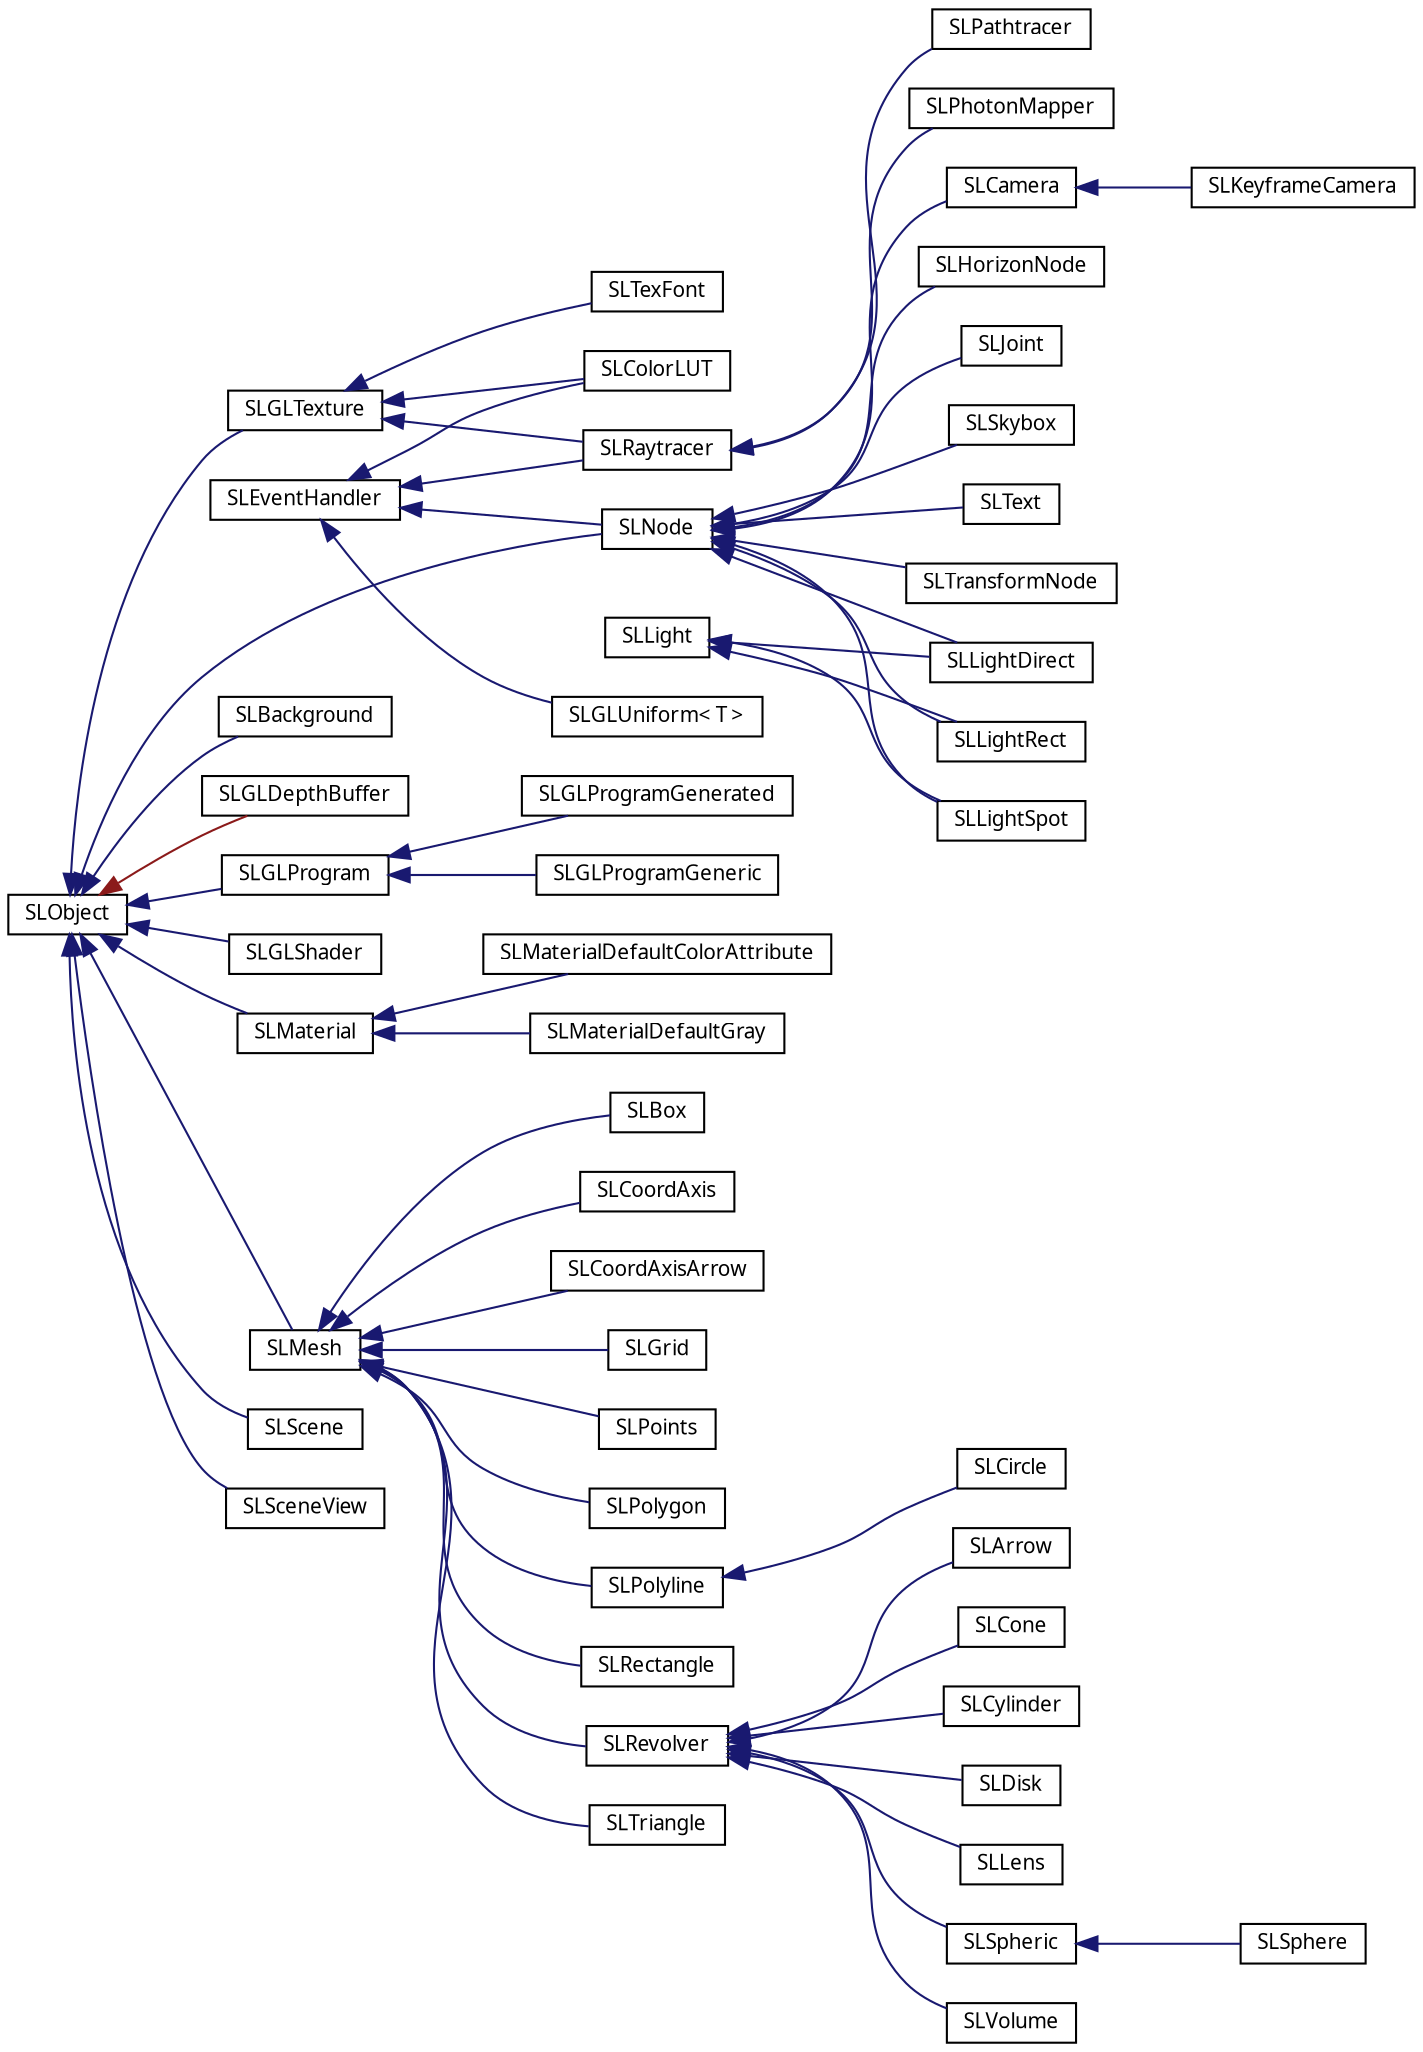 digraph "Graphical Class Hierarchy"
{
 // LATEX_PDF_SIZE
  edge [fontname="Arial.ttf",fontsize="10",labelfontname="Arial.ttf",labelfontsize="10"];
  node [fontname="Arial.ttf",fontsize="10",shape=record];
  rankdir="LR";
  Node105 [label="SLEventHandler",height=0.2,width=0.4,color="black", fillcolor="white", style="filled",URL="$class_s_l_event_handler.html",tooltip="Virtual Eventhandler class."];
  Node105 -> Node8 [dir="back",color="midnightblue",fontsize="10",style="solid",fontname="Arial.ttf"];
  Node8 [label="SLColorLUT",height=0.2,width=0.4,color="black", fillcolor="white", style="filled",URL="$class_s_l_color_l_u_t.html",tooltip="SLColorLUT defines a lookup table as an 1D texture of (256) RGBA values."];
  Node105 -> Node106 [dir="back",color="midnightblue",fontsize="10",style="solid",fontname="Arial.ttf"];
  Node106 [label="SLGLUniform\< T \>",height=0.2,width=0.4,color="black", fillcolor="white", style="filled",URL="$class_s_l_g_l_uniform.html",tooltip="Template for a single GLSL uniform variable."];
  Node105 -> Node36 [dir="back",color="midnightblue",fontsize="10",style="solid",fontname="Arial.ttf"];
  Node36 [label="SLNode",height=0.2,width=0.4,color="black", fillcolor="white", style="filled",URL="$class_s_l_node.html",tooltip="SLNode represents a node in a hierarchical scene graph."];
  Node36 -> Node37 [dir="back",color="midnightblue",fontsize="10",style="solid",fontname="Arial.ttf"];
  Node37 [label="SLCamera",height=0.2,width=0.4,color="black", fillcolor="white", style="filled",URL="$class_s_l_camera.html",tooltip="Active or visible camera node class."];
  Node37 -> Node38 [dir="back",color="midnightblue",fontsize="10",style="solid",fontname="Arial.ttf"];
  Node38 [label="SLKeyframeCamera",height=0.2,width=0.4,color="black", fillcolor="white", style="filled",URL="$class_s_l_keyframe_camera.html",tooltip=" "];
  Node36 -> Node39 [dir="back",color="midnightblue",fontsize="10",style="solid",fontname="Arial.ttf"];
  Node39 [label="SLHorizonNode",height=0.2,width=0.4,color="black", fillcolor="white", style="filled",URL="$class_s_l_horizon_node.html",tooltip=" "];
  Node36 -> Node40 [dir="back",color="midnightblue",fontsize="10",style="solid",fontname="Arial.ttf"];
  Node40 [label="SLJoint",height=0.2,width=0.4,color="black", fillcolor="white", style="filled",URL="$class_s_l_joint.html",tooltip="Specialized SLNode that represents a single joint (or bone) in a skeleton."];
  Node36 -> Node41 [dir="back",color="midnightblue",fontsize="10",style="solid",fontname="Arial.ttf"];
  Node41 [label="SLLightDirect",height=0.2,width=0.4,color="black", fillcolor="white", style="filled",URL="$class_s_l_light_direct.html",tooltip="SLLightDirect class for a directional light source."];
  Node36 -> Node42 [dir="back",color="midnightblue",fontsize="10",style="solid",fontname="Arial.ttf"];
  Node42 [label="SLLightRect",height=0.2,width=0.4,color="black", fillcolor="white", style="filled",URL="$class_s_l_light_rect.html",tooltip="Light node class for a rectangular light source."];
  Node36 -> Node43 [dir="back",color="midnightblue",fontsize="10",style="solid",fontname="Arial.ttf"];
  Node43 [label="SLLightSpot",height=0.2,width=0.4,color="black", fillcolor="white", style="filled",URL="$class_s_l_light_spot.html",tooltip="SLLightSpot class for a spot light source."];
  Node36 -> Node44 [dir="back",color="midnightblue",fontsize="10",style="solid",fontname="Arial.ttf"];
  Node44 [label="SLSkybox",height=0.2,width=0.4,color="black", fillcolor="white", style="filled",URL="$class_s_l_skybox.html",tooltip="Skybox node class with a SLBox mesh."];
  Node36 -> Node45 [dir="back",color="midnightblue",fontsize="10",style="solid",fontname="Arial.ttf"];
  Node45 [label="SLText",height=0.2,width=0.4,color="black", fillcolor="white", style="filled",URL="$class_s_l_text.html",tooltip="SLText creates a mesh using a textured font from SLTexFont."];
  Node36 -> Node46 [dir="back",color="midnightblue",fontsize="10",style="solid",fontname="Arial.ttf"];
  Node46 [label="SLTransformNode",height=0.2,width=0.4,color="black", fillcolor="white", style="filled",URL="$class_s_l_transform_node.html",tooltip="Class that holds all visible gizmo node during mouse transforms."];
  Node105 -> Node9 [dir="back",color="midnightblue",fontsize="10",style="solid",fontname="Arial.ttf"];
  Node9 [label="SLRaytracer",height=0.2,width=0.4,color="black", fillcolor="white", style="filled",URL="$class_s_l_raytracer.html",tooltip="SLRaytracer hold all the methods for Whitted style Ray Tracing."];
  Node9 -> Node10 [dir="back",color="midnightblue",fontsize="10",style="solid",fontname="Arial.ttf"];
  Node10 [label="SLPathtracer",height=0.2,width=0.4,color="black", fillcolor="white", style="filled",URL="$class_s_l_pathtracer.html",tooltip="Classic Monte Carlo Pathtracing algorithm for real global illumination."];
  Node9 -> Node11 [dir="back",color="midnightblue",fontsize="10",style="solid",fontname="Arial.ttf"];
  Node11 [label="SLPhotonMapper",height=0.2,width=0.4,color="black", fillcolor="white", style="filled",URL="$class_s_l_photon_mapper.html",tooltip=" "];
  Node74 [label="SLLight",height=0.2,width=0.4,color="black", fillcolor="white", style="filled",URL="$class_s_l_light.html",tooltip="Abstract Light class for OpenGL light sources."];
  Node74 -> Node41 [dir="back",color="midnightblue",fontsize="10",style="solid",fontname="Arial.ttf"];
  Node74 -> Node42 [dir="back",color="midnightblue",fontsize="10",style="solid",fontname="Arial.ttf"];
  Node74 -> Node43 [dir="back",color="midnightblue",fontsize="10",style="solid",fontname="Arial.ttf"];
  Node0 [label="SLObject",height=0.2,width=0.4,color="black", fillcolor="white", style="filled",URL="$class_s_l_object.html",tooltip="Base class for all other classes."];
  Node0 -> Node1 [dir="back",color="midnightblue",fontsize="10",style="solid",fontname="Arial.ttf"];
  Node1 [label="SLBackground",height=0.2,width=0.4,color="black", fillcolor="white", style="filled",URL="$class_s_l_background.html",tooltip="Defines a 2D-Background for the OpenGL framebuffer background."];
  Node0 -> Node2 [dir="back",color="firebrick4",fontsize="10",style="solid",fontname="Arial.ttf"];
  Node2 [label="SLGLDepthBuffer",height=0.2,width=0.4,color="black", fillcolor="white", style="filled",URL="$class_s_l_g_l_depth_buffer.html",tooltip=" "];
  Node0 -> Node3 [dir="back",color="midnightblue",fontsize="10",style="solid",fontname="Arial.ttf"];
  Node3 [label="SLGLProgram",height=0.2,width=0.4,color="black", fillcolor="white", style="filled",URL="$class_s_l_g_l_program.html",tooltip="Encapsulation of an OpenGL shader program object."];
  Node3 -> Node4 [dir="back",color="midnightblue",fontsize="10",style="solid",fontname="Arial.ttf"];
  Node4 [label="SLGLProgramGenerated",height=0.2,width=0.4,color="black", fillcolor="white", style="filled",URL="$class_s_l_g_l_program_generated.html",tooltip="Generated Shader Program class inherited from SLGLProgram."];
  Node3 -> Node5 [dir="back",color="midnightblue",fontsize="10",style="solid",fontname="Arial.ttf"];
  Node5 [label="SLGLProgramGeneric",height=0.2,width=0.4,color="black", fillcolor="white", style="filled",URL="$class_s_l_g_l_program_generic.html",tooltip="Generic Shader Program class inherited from SLGLProgram."];
  Node0 -> Node6 [dir="back",color="midnightblue",fontsize="10",style="solid",fontname="Arial.ttf"];
  Node6 [label="SLGLShader",height=0.2,width=0.4,color="black", fillcolor="white", style="filled",URL="$class_s_l_g_l_shader.html",tooltip="Encapsulation of an OpenGL shader object."];
  Node0 -> Node7 [dir="back",color="midnightblue",fontsize="10",style="solid",fontname="Arial.ttf"];
  Node7 [label="SLGLTexture",height=0.2,width=0.4,color="black", fillcolor="white", style="filled",URL="$class_s_l_g_l_texture.html",tooltip="Texture object for OpenGL texturing."];
  Node7 -> Node8 [dir="back",color="midnightblue",fontsize="10",style="solid",fontname="Arial.ttf"];
  Node7 -> Node9 [dir="back",color="midnightblue",fontsize="10",style="solid",fontname="Arial.ttf"];
  Node7 -> Node12 [dir="back",color="midnightblue",fontsize="10",style="solid",fontname="Arial.ttf"];
  Node12 [label="SLTexFont",height=0.2,width=0.4,color="black", fillcolor="white", style="filled",URL="$class_s_l_tex_font.html",tooltip="Texture Font class inherits SLGLTexture for alpha blended font rendering."];
  Node0 -> Node13 [dir="back",color="midnightblue",fontsize="10",style="solid",fontname="Arial.ttf"];
  Node13 [label="SLMaterial",height=0.2,width=0.4,color="black", fillcolor="white", style="filled",URL="$class_s_l_material.html",tooltip="Defines a standard CG material with textures and a shader program."];
  Node13 -> Node14 [dir="back",color="midnightblue",fontsize="10",style="solid",fontname="Arial.ttf"];
  Node14 [label="SLMaterialDefaultColorAttribute",height=0.2,width=0.4,color="black", fillcolor="white", style="filled",URL="$class_s_l_material_default_color_attribute.html",tooltip="Global default color attribute material for meshes that have colors per vertex."];
  Node13 -> Node15 [dir="back",color="midnightblue",fontsize="10",style="solid",fontname="Arial.ttf"];
  Node15 [label="SLMaterialDefaultGray",height=0.2,width=0.4,color="black", fillcolor="white", style="filled",URL="$class_s_l_material_default_gray.html",tooltip="Global default gray color material for meshes that don't define their own."];
  Node0 -> Node16 [dir="back",color="midnightblue",fontsize="10",style="solid",fontname="Arial.ttf"];
  Node16 [label="SLMesh",height=0.2,width=0.4,color="black", fillcolor="white", style="filled",URL="$class_s_l_mesh.html",tooltip="An SLMesh object is a triangulated mesh that is drawn with one draw call."];
  Node16 -> Node17 [dir="back",color="midnightblue",fontsize="10",style="solid",fontname="Arial.ttf"];
  Node17 [label="SLBox",height=0.2,width=0.4,color="black", fillcolor="white", style="filled",URL="$class_s_l_box.html",tooltip="Axis aligned box mesh."];
  Node16 -> Node18 [dir="back",color="midnightblue",fontsize="10",style="solid",fontname="Arial.ttf"];
  Node18 [label="SLCoordAxis",height=0.2,width=0.4,color="black", fillcolor="white", style="filled",URL="$class_s_l_coord_axis.html",tooltip="Axis aligned coordinate axis mesh."];
  Node16 -> Node19 [dir="back",color="midnightblue",fontsize="10",style="solid",fontname="Arial.ttf"];
  Node19 [label="SLCoordAxisArrow",height=0.2,width=0.4,color="black", fillcolor="white", style="filled",URL="$class_s_l_coord_axis_arrow.html",tooltip="Single arrow for coordinate axis."];
  Node16 -> Node20 [dir="back",color="midnightblue",fontsize="10",style="solid",fontname="Arial.ttf"];
  Node20 [label="SLGrid",height=0.2,width=0.4,color="black", fillcolor="white", style="filled",URL="$class_s_l_grid.html",tooltip="SLGrid creates a rectangular grid with lines with a certain resolution."];
  Node16 -> Node21 [dir="back",color="midnightblue",fontsize="10",style="solid",fontname="Arial.ttf"];
  Node21 [label="SLPoints",height=0.2,width=0.4,color="black", fillcolor="white", style="filled",URL="$class_s_l_points.html",tooltip="SLPoints creates."];
  Node16 -> Node22 [dir="back",color="midnightblue",fontsize="10",style="solid",fontname="Arial.ttf"];
  Node22 [label="SLPolygon",height=0.2,width=0.4,color="black", fillcolor="white", style="filled",URL="$class_s_l_polygon.html",tooltip="SLPolygon creates a convex polyon mesh."];
  Node16 -> Node23 [dir="back",color="midnightblue",fontsize="10",style="solid",fontname="Arial.ttf"];
  Node23 [label="SLPolyline",height=0.2,width=0.4,color="black", fillcolor="white", style="filled",URL="$class_s_l_polyline.html",tooltip="SLPolyline creates a polyline object."];
  Node23 -> Node24 [dir="back",color="midnightblue",fontsize="10",style="solid",fontname="Arial.ttf"];
  Node24 [label="SLCircle",height=0.2,width=0.4,color="black", fillcolor="white", style="filled",URL="$class_s_l_circle.html",tooltip=" "];
  Node16 -> Node25 [dir="back",color="midnightblue",fontsize="10",style="solid",fontname="Arial.ttf"];
  Node25 [label="SLRectangle",height=0.2,width=0.4,color="black", fillcolor="white", style="filled",URL="$class_s_l_rectangle.html",tooltip="SLRectangle creates a rectangular mesh with a certain resolution."];
  Node16 -> Node26 [dir="back",color="midnightblue",fontsize="10",style="solid",fontname="Arial.ttf"];
  Node26 [label="SLRevolver",height=0.2,width=0.4,color="black", fillcolor="white", style="filled",URL="$class_s_l_revolver.html",tooltip="SLRevolver is an SLMesh object built out of revolving points."];
  Node26 -> Node27 [dir="back",color="midnightblue",fontsize="10",style="solid",fontname="Arial.ttf"];
  Node27 [label="SLArrow",height=0.2,width=0.4,color="black", fillcolor="white", style="filled",URL="$class_s_l_arrow.html",tooltip="SLArrow is creates an arrow mesh based on its SLRevolver methods."];
  Node26 -> Node28 [dir="back",color="midnightblue",fontsize="10",style="solid",fontname="Arial.ttf"];
  Node28 [label="SLCone",height=0.2,width=0.4,color="black", fillcolor="white", style="filled",URL="$class_s_l_cone.html",tooltip="SLCone creates a cone mesh based on SLRevolver."];
  Node26 -> Node29 [dir="back",color="midnightblue",fontsize="10",style="solid",fontname="Arial.ttf"];
  Node29 [label="SLCylinder",height=0.2,width=0.4,color="black", fillcolor="white", style="filled",URL="$class_s_l_cylinder.html",tooltip="SLCylinder is creates sphere mesh based on its SLRevolver methods."];
  Node26 -> Node30 [dir="back",color="midnightblue",fontsize="10",style="solid",fontname="Arial.ttf"];
  Node30 [label="SLDisk",height=0.2,width=0.4,color="black", fillcolor="white", style="filled",URL="$class_s_l_disk.html",tooltip="SLDisk creates a disk mesh based on SLRevolver."];
  Node26 -> Node31 [dir="back",color="midnightblue",fontsize="10",style="solid",fontname="Arial.ttf"];
  Node31 [label="SLLens",height=0.2,width=0.4,color="black", fillcolor="white", style="filled",URL="$class_s_l_lens.html",tooltip="SLLens creates a lens mesh based on SLRevolver."];
  Node26 -> Node32 [dir="back",color="midnightblue",fontsize="10",style="solid",fontname="Arial.ttf"];
  Node32 [label="SLSpheric",height=0.2,width=0.4,color="black", fillcolor="white", style="filled",URL="$class_s_l_spheric.html",tooltip="SLSphere creates a sphere mesh based on SLRevolver."];
  Node32 -> Node33 [dir="back",color="midnightblue",fontsize="10",style="solid",fontname="Arial.ttf"];
  Node33 [label="SLSphere",height=0.2,width=0.4,color="black", fillcolor="white", style="filled",URL="$class_s_l_sphere.html",tooltip="SLSphere creates a sphere mesh based on SLSpheric w. 180 deg polar angle."];
  Node26 -> Node34 [dir="back",color="midnightblue",fontsize="10",style="solid",fontname="Arial.ttf"];
  Node34 [label="SLVolume",height=0.2,width=0.4,color="black", fillcolor="white", style="filled",URL="$class_s_l_volume.html",tooltip="SLSphere creates a sphere mesh based on SLRevolver"];
  Node16 -> Node35 [dir="back",color="midnightblue",fontsize="10",style="solid",fontname="Arial.ttf"];
  Node35 [label="SLTriangle",height=0.2,width=0.4,color="black", fillcolor="white", style="filled",URL="$class_s_l_triangle.html",tooltip="A triangle class as the most simplest mesh."];
  Node0 -> Node36 [dir="back",color="midnightblue",fontsize="10",style="solid",fontname="Arial.ttf"];
  Node0 -> Node47 [dir="back",color="midnightblue",fontsize="10",style="solid",fontname="Arial.ttf"];
  Node47 [label="SLScene",height=0.2,width=0.4,color="black", fillcolor="white", style="filled",URL="$class_s_l_scene.html",tooltip="The SLScene class represents the top level instance holding the scene structure."];
  Node0 -> Node48 [dir="back",color="midnightblue",fontsize="10",style="solid",fontname="Arial.ttf"];
  Node48 [label="SLSceneView",height=0.2,width=0.4,color="black", fillcolor="white", style="filled",URL="$class_s_l_scene_view.html",tooltip="SceneView class represents a dynamic real time 3D view onto the scene."];
}
